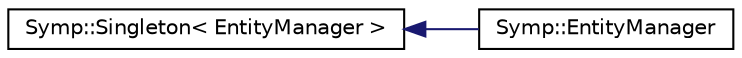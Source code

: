 digraph "Graphical Class Hierarchy"
{
  edge [fontname="Helvetica",fontsize="10",labelfontname="Helvetica",labelfontsize="10"];
  node [fontname="Helvetica",fontsize="10",shape=record];
  rankdir="LR";
  Node1 [label="Symp::Singleton\< EntityManager \>",height=0.2,width=0.4,color="black", fillcolor="white", style="filled",URL="$class_symp_1_1_singleton.html"];
  Node1 -> Node2 [dir="back",color="midnightblue",fontsize="10",style="solid",fontname="Helvetica"];
  Node2 [label="Symp::EntityManager",height=0.2,width=0.4,color="black", fillcolor="white", style="filled",URL="$class_symp_1_1_entity_manager.html"];
}
